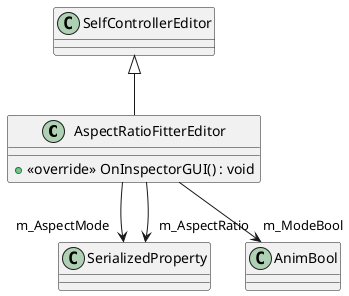 @startuml
class AspectRatioFitterEditor {
    + <<override>> OnInspectorGUI() : void
}
SelfControllerEditor <|-- AspectRatioFitterEditor
AspectRatioFitterEditor --> "m_AspectMode" SerializedProperty
AspectRatioFitterEditor --> "m_AspectRatio" SerializedProperty
AspectRatioFitterEditor --> "m_ModeBool" AnimBool
@enduml
